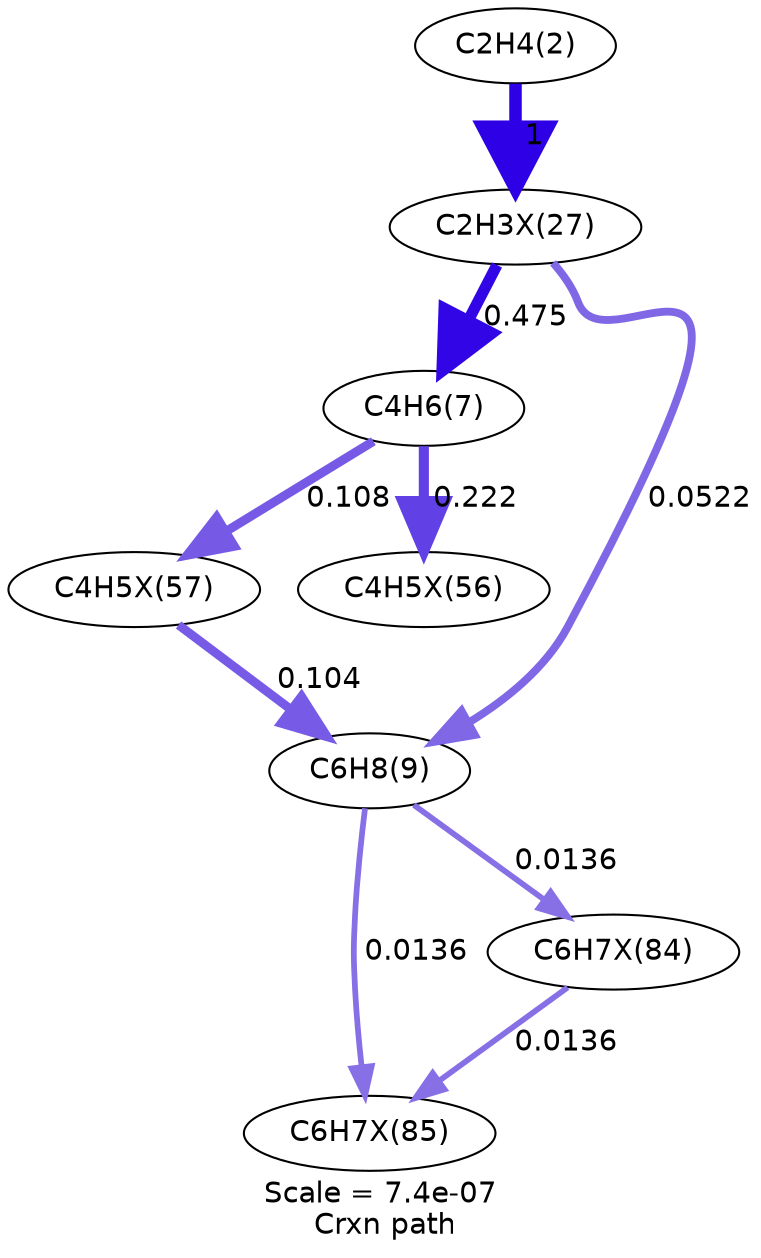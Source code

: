 digraph reaction_paths {
center=1;
s5 -> s50[fontname="Helvetica", style="setlinewidth(6)", arrowsize=3, color="0.7, 1.5, 0.9"
, label=" 1"];
s50 -> s8[fontname="Helvetica", style="setlinewidth(5.44)", arrowsize=2.72, color="0.7, 0.975, 0.9"
, label=" 0.475"];
s50 -> s9[fontname="Helvetica", style="setlinewidth(3.77)", arrowsize=1.89, color="0.7, 0.552, 0.9"
, label=" 0.0522"];
s8 -> s60[fontname="Helvetica", style="setlinewidth(4.32)", arrowsize=2.16, color="0.7, 0.608, 0.9"
, label=" 0.108"];
s8 -> s59[fontname="Helvetica", style="setlinewidth(4.86)", arrowsize=2.43, color="0.7, 0.722, 0.9"
, label=" 0.222"];
s60 -> s9[fontname="Helvetica", style="setlinewidth(4.29)", arrowsize=2.15, color="0.7, 0.604, 0.9"
, label=" 0.104"];
s9 -> s64[fontname="Helvetica", style="setlinewidth(2.76)", arrowsize=1.38, color="0.7, 0.514, 0.9"
, label=" 0.0136"];
s9 -> s63[fontname="Helvetica", style="setlinewidth(2.76)", arrowsize=1.38, color="0.7, 0.514, 0.9"
, label=" 0.0136"];
s63 -> s64[fontname="Helvetica", style="setlinewidth(2.76)", arrowsize=1.38, color="0.7, 0.514, 0.9"
, label=" 0.0136"];
s5 [ fontname="Helvetica", label="C2H4(2)"];
s8 [ fontname="Helvetica", label="C4H6(7)"];
s9 [ fontname="Helvetica", label="C6H8(9)"];
s50 [ fontname="Helvetica", label="C2H3X(27)"];
s59 [ fontname="Helvetica", label="C4H5X(56)"];
s60 [ fontname="Helvetica", label="C4H5X(57)"];
s63 [ fontname="Helvetica", label="C6H7X(84)"];
s64 [ fontname="Helvetica", label="C6H7X(85)"];
 label = "Scale = 7.4e-07\l Crxn path";
 fontname = "Helvetica";
}
